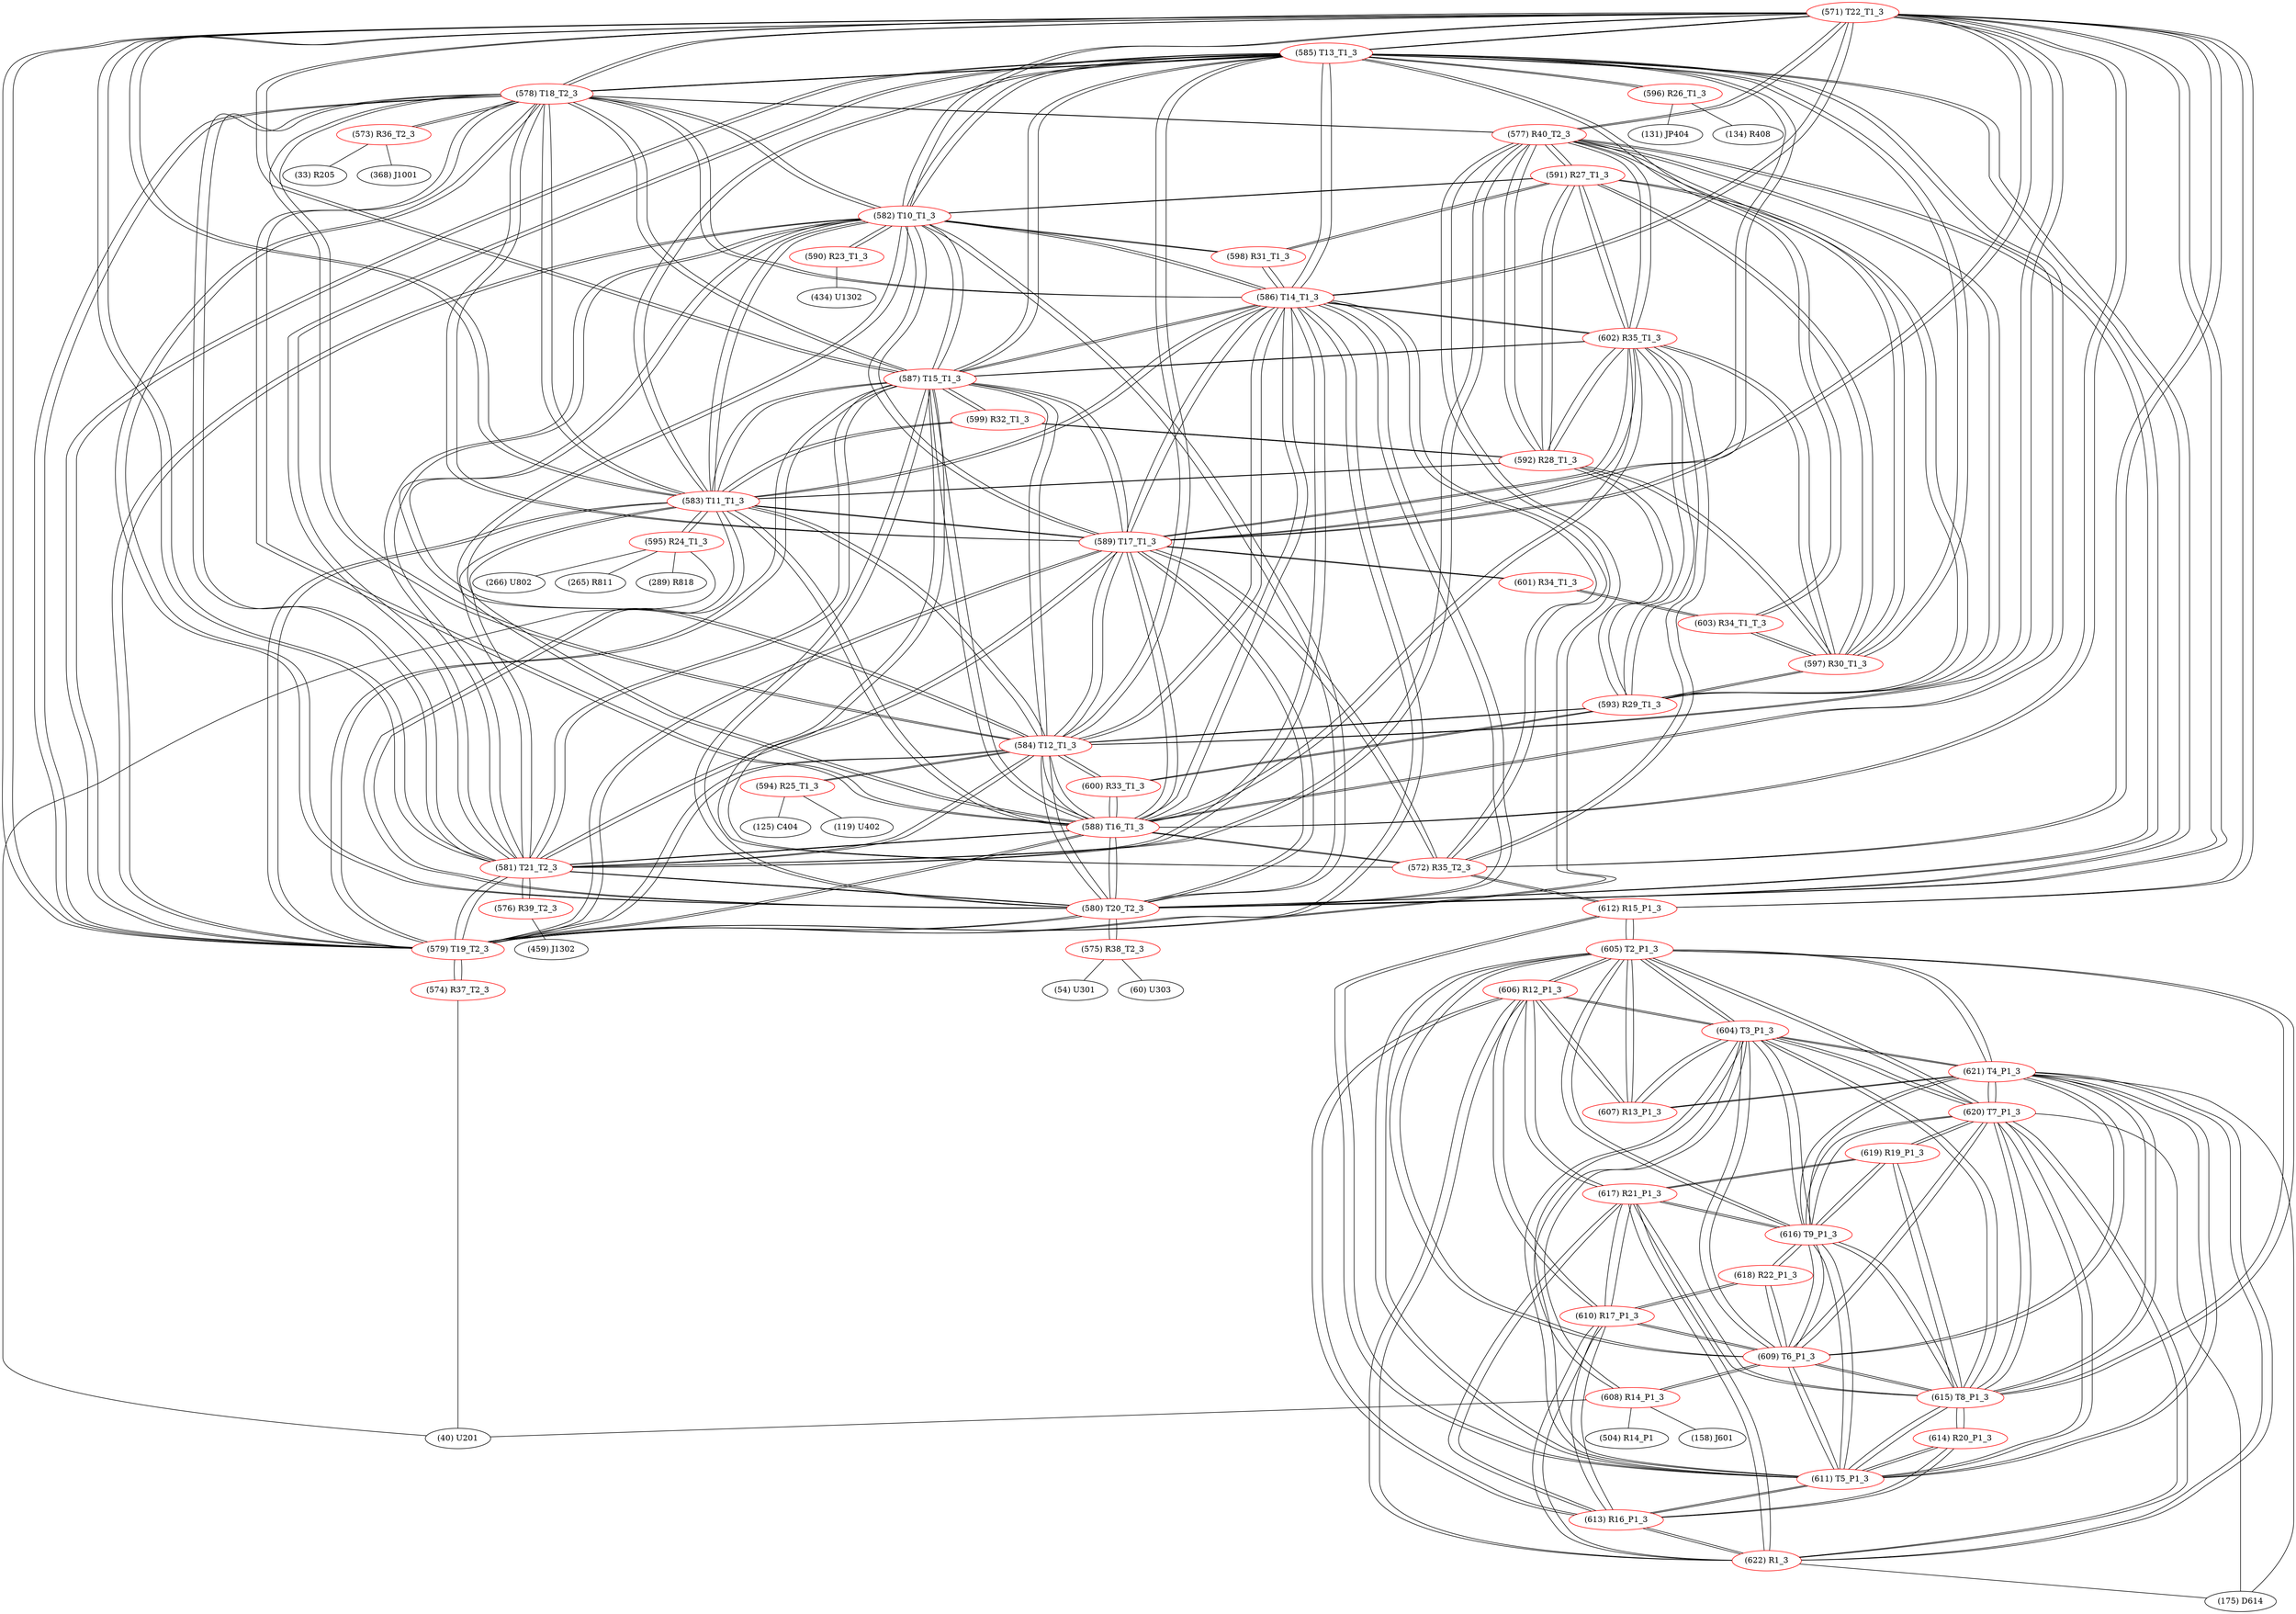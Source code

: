 graph {
	571 [label="(571) T22_T1_3" color=red]
	585 [label="(585) T13_T1_3"]
	578 [label="(578) T18_T2_3"]
	579 [label="(579) T19_T2_3"]
	584 [label="(584) T12_T1_3"]
	587 [label="(587) T15_T1_3"]
	586 [label="(586) T14_T1_3"]
	580 [label="(580) T20_T2_3"]
	581 [label="(581) T21_T2_3"]
	583 [label="(583) T11_T1_3"]
	582 [label="(582) T10_T1_3"]
	588 [label="(588) T16_T1_3"]
	589 [label="(589) T17_T1_3"]
	577 [label="(577) R40_T2_3"]
	612 [label="(612) R15_P1_3"]
	572 [label="(572) R35_T2_3"]
	572 [label="(572) R35_T2_3" color=red]
	587 [label="(587) T15_T1_3"]
	588 [label="(588) T16_T1_3"]
	586 [label="(586) T14_T1_3"]
	589 [label="(589) T17_T1_3"]
	602 [label="(602) R35_T1_3"]
	612 [label="(612) R15_P1_3"]
	571 [label="(571) T22_T1_3"]
	573 [label="(573) R36_T2_3" color=red]
	33 [label="(33) R205"]
	368 [label="(368) J1001"]
	578 [label="(578) T18_T2_3"]
	574 [label="(574) R37_T2_3" color=red]
	40 [label="(40) U201"]
	579 [label="(579) T19_T2_3"]
	575 [label="(575) R38_T2_3" color=red]
	60 [label="(60) U303"]
	54 [label="(54) U301"]
	580 [label="(580) T20_T2_3"]
	576 [label="(576) R39_T2_3" color=red]
	459 [label="(459) J1302"]
	581 [label="(581) T21_T2_3"]
	577 [label="(577) R40_T2_3" color=red]
	579 [label="(579) T19_T2_3"]
	580 [label="(580) T20_T2_3"]
	581 [label="(581) T21_T2_3"]
	571 [label="(571) T22_T1_3"]
	578 [label="(578) T18_T2_3"]
	593 [label="(593) R29_T1_3"]
	592 [label="(592) R28_T1_3"]
	597 [label="(597) R30_T1_3"]
	591 [label="(591) R27_T1_3"]
	602 [label="(602) R35_T1_3"]
	578 [label="(578) T18_T2_3" color=red]
	585 [label="(585) T13_T1_3"]
	579 [label="(579) T19_T2_3"]
	584 [label="(584) T12_T1_3"]
	587 [label="(587) T15_T1_3"]
	586 [label="(586) T14_T1_3"]
	580 [label="(580) T20_T2_3"]
	581 [label="(581) T21_T2_3"]
	583 [label="(583) T11_T1_3"]
	582 [label="(582) T10_T1_3"]
	571 [label="(571) T22_T1_3"]
	588 [label="(588) T16_T1_3"]
	589 [label="(589) T17_T1_3"]
	577 [label="(577) R40_T2_3"]
	573 [label="(573) R36_T2_3"]
	579 [label="(579) T19_T2_3" color=red]
	585 [label="(585) T13_T1_3"]
	578 [label="(578) T18_T2_3"]
	584 [label="(584) T12_T1_3"]
	587 [label="(587) T15_T1_3"]
	586 [label="(586) T14_T1_3"]
	580 [label="(580) T20_T2_3"]
	581 [label="(581) T21_T2_3"]
	583 [label="(583) T11_T1_3"]
	582 [label="(582) T10_T1_3"]
	571 [label="(571) T22_T1_3"]
	588 [label="(588) T16_T1_3"]
	589 [label="(589) T17_T1_3"]
	577 [label="(577) R40_T2_3"]
	574 [label="(574) R37_T2_3"]
	580 [label="(580) T20_T2_3" color=red]
	585 [label="(585) T13_T1_3"]
	578 [label="(578) T18_T2_3"]
	579 [label="(579) T19_T2_3"]
	584 [label="(584) T12_T1_3"]
	587 [label="(587) T15_T1_3"]
	586 [label="(586) T14_T1_3"]
	581 [label="(581) T21_T2_3"]
	583 [label="(583) T11_T1_3"]
	582 [label="(582) T10_T1_3"]
	571 [label="(571) T22_T1_3"]
	588 [label="(588) T16_T1_3"]
	589 [label="(589) T17_T1_3"]
	577 [label="(577) R40_T2_3"]
	575 [label="(575) R38_T2_3"]
	581 [label="(581) T21_T2_3" color=red]
	585 [label="(585) T13_T1_3"]
	578 [label="(578) T18_T2_3"]
	579 [label="(579) T19_T2_3"]
	584 [label="(584) T12_T1_3"]
	587 [label="(587) T15_T1_3"]
	586 [label="(586) T14_T1_3"]
	580 [label="(580) T20_T2_3"]
	583 [label="(583) T11_T1_3"]
	582 [label="(582) T10_T1_3"]
	571 [label="(571) T22_T1_3"]
	588 [label="(588) T16_T1_3"]
	589 [label="(589) T17_T1_3"]
	577 [label="(577) R40_T2_3"]
	576 [label="(576) R39_T2_3"]
	582 [label="(582) T10_T1_3" color=red]
	585 [label="(585) T13_T1_3"]
	578 [label="(578) T18_T2_3"]
	579 [label="(579) T19_T2_3"]
	584 [label="(584) T12_T1_3"]
	587 [label="(587) T15_T1_3"]
	586 [label="(586) T14_T1_3"]
	580 [label="(580) T20_T2_3"]
	581 [label="(581) T21_T2_3"]
	583 [label="(583) T11_T1_3"]
	571 [label="(571) T22_T1_3"]
	588 [label="(588) T16_T1_3"]
	589 [label="(589) T17_T1_3"]
	590 [label="(590) R23_T1_3"]
	591 [label="(591) R27_T1_3"]
	598 [label="(598) R31_T1_3"]
	583 [label="(583) T11_T1_3" color=red]
	585 [label="(585) T13_T1_3"]
	578 [label="(578) T18_T2_3"]
	579 [label="(579) T19_T2_3"]
	584 [label="(584) T12_T1_3"]
	587 [label="(587) T15_T1_3"]
	586 [label="(586) T14_T1_3"]
	580 [label="(580) T20_T2_3"]
	581 [label="(581) T21_T2_3"]
	582 [label="(582) T10_T1_3"]
	571 [label="(571) T22_T1_3"]
	588 [label="(588) T16_T1_3"]
	589 [label="(589) T17_T1_3"]
	595 [label="(595) R24_T1_3"]
	599 [label="(599) R32_T1_3"]
	592 [label="(592) R28_T1_3"]
	584 [label="(584) T12_T1_3" color=red]
	585 [label="(585) T13_T1_3"]
	578 [label="(578) T18_T2_3"]
	579 [label="(579) T19_T2_3"]
	587 [label="(587) T15_T1_3"]
	586 [label="(586) T14_T1_3"]
	580 [label="(580) T20_T2_3"]
	581 [label="(581) T21_T2_3"]
	583 [label="(583) T11_T1_3"]
	582 [label="(582) T10_T1_3"]
	571 [label="(571) T22_T1_3"]
	588 [label="(588) T16_T1_3"]
	589 [label="(589) T17_T1_3"]
	600 [label="(600) R33_T1_3"]
	593 [label="(593) R29_T1_3"]
	594 [label="(594) R25_T1_3"]
	585 [label="(585) T13_T1_3" color=red]
	578 [label="(578) T18_T2_3"]
	579 [label="(579) T19_T2_3"]
	584 [label="(584) T12_T1_3"]
	587 [label="(587) T15_T1_3"]
	586 [label="(586) T14_T1_3"]
	580 [label="(580) T20_T2_3"]
	581 [label="(581) T21_T2_3"]
	583 [label="(583) T11_T1_3"]
	582 [label="(582) T10_T1_3"]
	571 [label="(571) T22_T1_3"]
	588 [label="(588) T16_T1_3"]
	589 [label="(589) T17_T1_3"]
	597 [label="(597) R30_T1_3"]
	603 [label="(603) R34_T1_T_3"]
	596 [label="(596) R26_T1_3"]
	586 [label="(586) T14_T1_3" color=red]
	585 [label="(585) T13_T1_3"]
	578 [label="(578) T18_T2_3"]
	579 [label="(579) T19_T2_3"]
	584 [label="(584) T12_T1_3"]
	587 [label="(587) T15_T1_3"]
	580 [label="(580) T20_T2_3"]
	581 [label="(581) T21_T2_3"]
	583 [label="(583) T11_T1_3"]
	582 [label="(582) T10_T1_3"]
	571 [label="(571) T22_T1_3"]
	588 [label="(588) T16_T1_3"]
	589 [label="(589) T17_T1_3"]
	572 [label="(572) R35_T2_3"]
	602 [label="(602) R35_T1_3"]
	598 [label="(598) R31_T1_3"]
	587 [label="(587) T15_T1_3" color=red]
	585 [label="(585) T13_T1_3"]
	578 [label="(578) T18_T2_3"]
	579 [label="(579) T19_T2_3"]
	584 [label="(584) T12_T1_3"]
	586 [label="(586) T14_T1_3"]
	580 [label="(580) T20_T2_3"]
	581 [label="(581) T21_T2_3"]
	583 [label="(583) T11_T1_3"]
	582 [label="(582) T10_T1_3"]
	571 [label="(571) T22_T1_3"]
	588 [label="(588) T16_T1_3"]
	589 [label="(589) T17_T1_3"]
	572 [label="(572) R35_T2_3"]
	602 [label="(602) R35_T1_3"]
	599 [label="(599) R32_T1_3"]
	588 [label="(588) T16_T1_3" color=red]
	585 [label="(585) T13_T1_3"]
	578 [label="(578) T18_T2_3"]
	579 [label="(579) T19_T2_3"]
	584 [label="(584) T12_T1_3"]
	587 [label="(587) T15_T1_3"]
	586 [label="(586) T14_T1_3"]
	580 [label="(580) T20_T2_3"]
	581 [label="(581) T21_T2_3"]
	583 [label="(583) T11_T1_3"]
	582 [label="(582) T10_T1_3"]
	571 [label="(571) T22_T1_3"]
	589 [label="(589) T17_T1_3"]
	572 [label="(572) R35_T2_3"]
	602 [label="(602) R35_T1_3"]
	600 [label="(600) R33_T1_3"]
	589 [label="(589) T17_T1_3" color=red]
	585 [label="(585) T13_T1_3"]
	578 [label="(578) T18_T2_3"]
	579 [label="(579) T19_T2_3"]
	584 [label="(584) T12_T1_3"]
	587 [label="(587) T15_T1_3"]
	586 [label="(586) T14_T1_3"]
	580 [label="(580) T20_T2_3"]
	581 [label="(581) T21_T2_3"]
	583 [label="(583) T11_T1_3"]
	582 [label="(582) T10_T1_3"]
	571 [label="(571) T22_T1_3"]
	588 [label="(588) T16_T1_3"]
	572 [label="(572) R35_T2_3"]
	602 [label="(602) R35_T1_3"]
	601 [label="(601) R34_T1_3"]
	590 [label="(590) R23_T1_3" color=red]
	434 [label="(434) U1302"]
	582 [label="(582) T10_T1_3"]
	591 [label="(591) R27_T1_3" color=red]
	577 [label="(577) R40_T2_3"]
	593 [label="(593) R29_T1_3"]
	592 [label="(592) R28_T1_3"]
	597 [label="(597) R30_T1_3"]
	602 [label="(602) R35_T1_3"]
	582 [label="(582) T10_T1_3"]
	598 [label="(598) R31_T1_3"]
	592 [label="(592) R28_T1_3" color=red]
	577 [label="(577) R40_T2_3"]
	593 [label="(593) R29_T1_3"]
	597 [label="(597) R30_T1_3"]
	591 [label="(591) R27_T1_3"]
	602 [label="(602) R35_T1_3"]
	599 [label="(599) R32_T1_3"]
	583 [label="(583) T11_T1_3"]
	593 [label="(593) R29_T1_3" color=red]
	577 [label="(577) R40_T2_3"]
	592 [label="(592) R28_T1_3"]
	597 [label="(597) R30_T1_3"]
	591 [label="(591) R27_T1_3"]
	602 [label="(602) R35_T1_3"]
	600 [label="(600) R33_T1_3"]
	584 [label="(584) T12_T1_3"]
	594 [label="(594) R25_T1_3" color=red]
	119 [label="(119) U402"]
	125 [label="(125) C404"]
	584 [label="(584) T12_T1_3"]
	595 [label="(595) R24_T1_3" color=red]
	40 [label="(40) U201"]
	266 [label="(266) U802"]
	265 [label="(265) R811"]
	289 [label="(289) R818"]
	583 [label="(583) T11_T1_3"]
	596 [label="(596) R26_T1_3" color=red]
	134 [label="(134) R408"]
	131 [label="(131) JP404"]
	585 [label="(585) T13_T1_3"]
	597 [label="(597) R30_T1_3" color=red]
	577 [label="(577) R40_T2_3"]
	593 [label="(593) R29_T1_3"]
	592 [label="(592) R28_T1_3"]
	591 [label="(591) R27_T1_3"]
	602 [label="(602) R35_T1_3"]
	603 [label="(603) R34_T1_T_3"]
	585 [label="(585) T13_T1_3"]
	598 [label="(598) R31_T1_3" color=red]
	591 [label="(591) R27_T1_3"]
	582 [label="(582) T10_T1_3"]
	586 [label="(586) T14_T1_3"]
	599 [label="(599) R32_T1_3" color=red]
	587 [label="(587) T15_T1_3"]
	583 [label="(583) T11_T1_3"]
	592 [label="(592) R28_T1_3"]
	600 [label="(600) R33_T1_3" color=red]
	588 [label="(588) T16_T1_3"]
	584 [label="(584) T12_T1_3"]
	593 [label="(593) R29_T1_3"]
	601 [label="(601) R34_T1_3" color=red]
	589 [label="(589) T17_T1_3"]
	603 [label="(603) R34_T1_T_3"]
	602 [label="(602) R35_T1_3" color=red]
	587 [label="(587) T15_T1_3"]
	588 [label="(588) T16_T1_3"]
	586 [label="(586) T14_T1_3"]
	589 [label="(589) T17_T1_3"]
	572 [label="(572) R35_T2_3"]
	577 [label="(577) R40_T2_3"]
	593 [label="(593) R29_T1_3"]
	592 [label="(592) R28_T1_3"]
	597 [label="(597) R30_T1_3"]
	591 [label="(591) R27_T1_3"]
	603 [label="(603) R34_T1_T_3" color=red]
	597 [label="(597) R30_T1_3"]
	585 [label="(585) T13_T1_3"]
	601 [label="(601) R34_T1_3"]
	604 [label="(604) T3_P1_3" color=red]
	621 [label="(621) T4_P1_3"]
	620 [label="(620) T7_P1_3"]
	611 [label="(611) T5_P1_3"]
	616 [label="(616) T9_P1_3"]
	615 [label="(615) T8_P1_3"]
	609 [label="(609) T6_P1_3"]
	605 [label="(605) T2_P1_3"]
	608 [label="(608) R14_P1_3"]
	607 [label="(607) R13_P1_3"]
	606 [label="(606) R12_P1_3"]
	605 [label="(605) T2_P1_3" color=red]
	604 [label="(604) T3_P1_3"]
	621 [label="(621) T4_P1_3"]
	620 [label="(620) T7_P1_3"]
	611 [label="(611) T5_P1_3"]
	616 [label="(616) T9_P1_3"]
	615 [label="(615) T8_P1_3"]
	609 [label="(609) T6_P1_3"]
	607 [label="(607) R13_P1_3"]
	606 [label="(606) R12_P1_3"]
	612 [label="(612) R15_P1_3"]
	606 [label="(606) R12_P1_3" color=red]
	617 [label="(617) R21_P1_3"]
	613 [label="(613) R16_P1_3"]
	610 [label="(610) R17_P1_3"]
	622 [label="(622) R1_3"]
	607 [label="(607) R13_P1_3"]
	604 [label="(604) T3_P1_3"]
	605 [label="(605) T2_P1_3"]
	607 [label="(607) R13_P1_3" color=red]
	621 [label="(621) T4_P1_3"]
	604 [label="(604) T3_P1_3"]
	606 [label="(606) R12_P1_3"]
	605 [label="(605) T2_P1_3"]
	608 [label="(608) R14_P1_3" color=red]
	504 [label="(504) R14_P1"]
	40 [label="(40) U201"]
	158 [label="(158) J601"]
	604 [label="(604) T3_P1_3"]
	609 [label="(609) T6_P1_3"]
	609 [label="(609) T6_P1_3" color=red]
	604 [label="(604) T3_P1_3"]
	621 [label="(621) T4_P1_3"]
	620 [label="(620) T7_P1_3"]
	611 [label="(611) T5_P1_3"]
	616 [label="(616) T9_P1_3"]
	615 [label="(615) T8_P1_3"]
	605 [label="(605) T2_P1_3"]
	608 [label="(608) R14_P1_3"]
	618 [label="(618) R22_P1_3"]
	610 [label="(610) R17_P1_3"]
	610 [label="(610) R17_P1_3" color=red]
	617 [label="(617) R21_P1_3"]
	613 [label="(613) R16_P1_3"]
	606 [label="(606) R12_P1_3"]
	622 [label="(622) R1_3"]
	618 [label="(618) R22_P1_3"]
	609 [label="(609) T6_P1_3"]
	611 [label="(611) T5_P1_3" color=red]
	604 [label="(604) T3_P1_3"]
	621 [label="(621) T4_P1_3"]
	620 [label="(620) T7_P1_3"]
	616 [label="(616) T9_P1_3"]
	615 [label="(615) T8_P1_3"]
	609 [label="(609) T6_P1_3"]
	605 [label="(605) T2_P1_3"]
	612 [label="(612) R15_P1_3"]
	613 [label="(613) R16_P1_3"]
	614 [label="(614) R20_P1_3"]
	612 [label="(612) R15_P1_3" color=red]
	571 [label="(571) T22_T1_3"]
	572 [label="(572) R35_T2_3"]
	605 [label="(605) T2_P1_3"]
	611 [label="(611) T5_P1_3"]
	613 [label="(613) R16_P1_3" color=red]
	617 [label="(617) R21_P1_3"]
	606 [label="(606) R12_P1_3"]
	610 [label="(610) R17_P1_3"]
	622 [label="(622) R1_3"]
	611 [label="(611) T5_P1_3"]
	614 [label="(614) R20_P1_3"]
	614 [label="(614) R20_P1_3" color=red]
	615 [label="(615) T8_P1_3"]
	613 [label="(613) R16_P1_3"]
	611 [label="(611) T5_P1_3"]
	615 [label="(615) T8_P1_3" color=red]
	604 [label="(604) T3_P1_3"]
	621 [label="(621) T4_P1_3"]
	620 [label="(620) T7_P1_3"]
	611 [label="(611) T5_P1_3"]
	616 [label="(616) T9_P1_3"]
	609 [label="(609) T6_P1_3"]
	605 [label="(605) T2_P1_3"]
	617 [label="(617) R21_P1_3"]
	619 [label="(619) R19_P1_3"]
	614 [label="(614) R20_P1_3"]
	616 [label="(616) T9_P1_3" color=red]
	618 [label="(618) R22_P1_3"]
	604 [label="(604) T3_P1_3"]
	621 [label="(621) T4_P1_3"]
	620 [label="(620) T7_P1_3"]
	611 [label="(611) T5_P1_3"]
	615 [label="(615) T8_P1_3"]
	609 [label="(609) T6_P1_3"]
	605 [label="(605) T2_P1_3"]
	617 [label="(617) R21_P1_3"]
	619 [label="(619) R19_P1_3"]
	617 [label="(617) R21_P1_3" color=red]
	613 [label="(613) R16_P1_3"]
	606 [label="(606) R12_P1_3"]
	610 [label="(610) R17_P1_3"]
	622 [label="(622) R1_3"]
	616 [label="(616) T9_P1_3"]
	615 [label="(615) T8_P1_3"]
	619 [label="(619) R19_P1_3"]
	618 [label="(618) R22_P1_3" color=red]
	616 [label="(616) T9_P1_3"]
	609 [label="(609) T6_P1_3"]
	610 [label="(610) R17_P1_3"]
	619 [label="(619) R19_P1_3" color=red]
	616 [label="(616) T9_P1_3"]
	617 [label="(617) R21_P1_3"]
	615 [label="(615) T8_P1_3"]
	620 [label="(620) T7_P1_3"]
	620 [label="(620) T7_P1_3" color=red]
	604 [label="(604) T3_P1_3"]
	621 [label="(621) T4_P1_3"]
	611 [label="(611) T5_P1_3"]
	616 [label="(616) T9_P1_3"]
	615 [label="(615) T8_P1_3"]
	609 [label="(609) T6_P1_3"]
	605 [label="(605) T2_P1_3"]
	622 [label="(622) R1_3"]
	175 [label="(175) D614"]
	619 [label="(619) R19_P1_3"]
	621 [label="(621) T4_P1_3" color=red]
	604 [label="(604) T3_P1_3"]
	620 [label="(620) T7_P1_3"]
	611 [label="(611) T5_P1_3"]
	616 [label="(616) T9_P1_3"]
	615 [label="(615) T8_P1_3"]
	609 [label="(609) T6_P1_3"]
	605 [label="(605) T2_P1_3"]
	607 [label="(607) R13_P1_3"]
	622 [label="(622) R1_3"]
	175 [label="(175) D614"]
	622 [label="(622) R1_3" color=red]
	621 [label="(621) T4_P1_3"]
	620 [label="(620) T7_P1_3"]
	175 [label="(175) D614"]
	617 [label="(617) R21_P1_3"]
	613 [label="(613) R16_P1_3"]
	606 [label="(606) R12_P1_3"]
	610 [label="(610) R17_P1_3"]
	571 -- 585
	571 -- 578
	571 -- 579
	571 -- 584
	571 -- 587
	571 -- 586
	571 -- 580
	571 -- 581
	571 -- 583
	571 -- 582
	571 -- 588
	571 -- 589
	571 -- 577
	571 -- 612
	571 -- 572
	572 -- 587
	572 -- 588
	572 -- 586
	572 -- 589
	572 -- 602
	572 -- 612
	572 -- 571
	573 -- 33
	573 -- 368
	573 -- 578
	574 -- 40
	574 -- 579
	575 -- 60
	575 -- 54
	575 -- 580
	576 -- 459
	576 -- 581
	577 -- 579
	577 -- 580
	577 -- 581
	577 -- 571
	577 -- 578
	577 -- 593
	577 -- 592
	577 -- 597
	577 -- 591
	577 -- 602
	578 -- 585
	578 -- 579
	578 -- 584
	578 -- 587
	578 -- 586
	578 -- 580
	578 -- 581
	578 -- 583
	578 -- 582
	578 -- 571
	578 -- 588
	578 -- 589
	578 -- 577
	578 -- 573
	579 -- 585
	579 -- 578
	579 -- 584
	579 -- 587
	579 -- 586
	579 -- 580
	579 -- 581
	579 -- 583
	579 -- 582
	579 -- 571
	579 -- 588
	579 -- 589
	579 -- 577
	579 -- 574
	580 -- 585
	580 -- 578
	580 -- 579
	580 -- 584
	580 -- 587
	580 -- 586
	580 -- 581
	580 -- 583
	580 -- 582
	580 -- 571
	580 -- 588
	580 -- 589
	580 -- 577
	580 -- 575
	581 -- 585
	581 -- 578
	581 -- 579
	581 -- 584
	581 -- 587
	581 -- 586
	581 -- 580
	581 -- 583
	581 -- 582
	581 -- 571
	581 -- 588
	581 -- 589
	581 -- 577
	581 -- 576
	582 -- 585
	582 -- 578
	582 -- 579
	582 -- 584
	582 -- 587
	582 -- 586
	582 -- 580
	582 -- 581
	582 -- 583
	582 -- 571
	582 -- 588
	582 -- 589
	582 -- 590
	582 -- 591
	582 -- 598
	583 -- 585
	583 -- 578
	583 -- 579
	583 -- 584
	583 -- 587
	583 -- 586
	583 -- 580
	583 -- 581
	583 -- 582
	583 -- 571
	583 -- 588
	583 -- 589
	583 -- 595
	583 -- 599
	583 -- 592
	584 -- 585
	584 -- 578
	584 -- 579
	584 -- 587
	584 -- 586
	584 -- 580
	584 -- 581
	584 -- 583
	584 -- 582
	584 -- 571
	584 -- 588
	584 -- 589
	584 -- 600
	584 -- 593
	584 -- 594
	585 -- 578
	585 -- 579
	585 -- 584
	585 -- 587
	585 -- 586
	585 -- 580
	585 -- 581
	585 -- 583
	585 -- 582
	585 -- 571
	585 -- 588
	585 -- 589
	585 -- 597
	585 -- 603
	585 -- 596
	586 -- 585
	586 -- 578
	586 -- 579
	586 -- 584
	586 -- 587
	586 -- 580
	586 -- 581
	586 -- 583
	586 -- 582
	586 -- 571
	586 -- 588
	586 -- 589
	586 -- 572
	586 -- 602
	586 -- 598
	587 -- 585
	587 -- 578
	587 -- 579
	587 -- 584
	587 -- 586
	587 -- 580
	587 -- 581
	587 -- 583
	587 -- 582
	587 -- 571
	587 -- 588
	587 -- 589
	587 -- 572
	587 -- 602
	587 -- 599
	588 -- 585
	588 -- 578
	588 -- 579
	588 -- 584
	588 -- 587
	588 -- 586
	588 -- 580
	588 -- 581
	588 -- 583
	588 -- 582
	588 -- 571
	588 -- 589
	588 -- 572
	588 -- 602
	588 -- 600
	589 -- 585
	589 -- 578
	589 -- 579
	589 -- 584
	589 -- 587
	589 -- 586
	589 -- 580
	589 -- 581
	589 -- 583
	589 -- 582
	589 -- 571
	589 -- 588
	589 -- 572
	589 -- 602
	589 -- 601
	590 -- 434
	590 -- 582
	591 -- 577
	591 -- 593
	591 -- 592
	591 -- 597
	591 -- 602
	591 -- 582
	591 -- 598
	592 -- 577
	592 -- 593
	592 -- 597
	592 -- 591
	592 -- 602
	592 -- 599
	592 -- 583
	593 -- 577
	593 -- 592
	593 -- 597
	593 -- 591
	593 -- 602
	593 -- 600
	593 -- 584
	594 -- 119
	594 -- 125
	594 -- 584
	595 -- 40
	595 -- 266
	595 -- 265
	595 -- 289
	595 -- 583
	596 -- 134
	596 -- 131
	596 -- 585
	597 -- 577
	597 -- 593
	597 -- 592
	597 -- 591
	597 -- 602
	597 -- 603
	597 -- 585
	598 -- 591
	598 -- 582
	598 -- 586
	599 -- 587
	599 -- 583
	599 -- 592
	600 -- 588
	600 -- 584
	600 -- 593
	601 -- 589
	601 -- 603
	602 -- 587
	602 -- 588
	602 -- 586
	602 -- 589
	602 -- 572
	602 -- 577
	602 -- 593
	602 -- 592
	602 -- 597
	602 -- 591
	603 -- 597
	603 -- 585
	603 -- 601
	604 -- 621
	604 -- 620
	604 -- 611
	604 -- 616
	604 -- 615
	604 -- 609
	604 -- 605
	604 -- 608
	604 -- 607
	604 -- 606
	605 -- 604
	605 -- 621
	605 -- 620
	605 -- 611
	605 -- 616
	605 -- 615
	605 -- 609
	605 -- 607
	605 -- 606
	605 -- 612
	606 -- 617
	606 -- 613
	606 -- 610
	606 -- 622
	606 -- 607
	606 -- 604
	606 -- 605
	607 -- 621
	607 -- 604
	607 -- 606
	607 -- 605
	608 -- 504
	608 -- 40
	608 -- 158
	608 -- 604
	608 -- 609
	609 -- 604
	609 -- 621
	609 -- 620
	609 -- 611
	609 -- 616
	609 -- 615
	609 -- 605
	609 -- 608
	609 -- 618
	609 -- 610
	610 -- 617
	610 -- 613
	610 -- 606
	610 -- 622
	610 -- 618
	610 -- 609
	611 -- 604
	611 -- 621
	611 -- 620
	611 -- 616
	611 -- 615
	611 -- 609
	611 -- 605
	611 -- 612
	611 -- 613
	611 -- 614
	612 -- 571
	612 -- 572
	612 -- 605
	612 -- 611
	613 -- 617
	613 -- 606
	613 -- 610
	613 -- 622
	613 -- 611
	613 -- 614
	614 -- 615
	614 -- 613
	614 -- 611
	615 -- 604
	615 -- 621
	615 -- 620
	615 -- 611
	615 -- 616
	615 -- 609
	615 -- 605
	615 -- 617
	615 -- 619
	615 -- 614
	616 -- 618
	616 -- 604
	616 -- 621
	616 -- 620
	616 -- 611
	616 -- 615
	616 -- 609
	616 -- 605
	616 -- 617
	616 -- 619
	617 -- 613
	617 -- 606
	617 -- 610
	617 -- 622
	617 -- 616
	617 -- 615
	617 -- 619
	618 -- 616
	618 -- 609
	618 -- 610
	619 -- 616
	619 -- 617
	619 -- 615
	619 -- 620
	620 -- 604
	620 -- 621
	620 -- 611
	620 -- 616
	620 -- 615
	620 -- 609
	620 -- 605
	620 -- 622
	620 -- 175
	620 -- 619
	621 -- 604
	621 -- 620
	621 -- 611
	621 -- 616
	621 -- 615
	621 -- 609
	621 -- 605
	621 -- 607
	621 -- 622
	621 -- 175
	622 -- 621
	622 -- 620
	622 -- 175
	622 -- 617
	622 -- 613
	622 -- 606
	622 -- 610
}